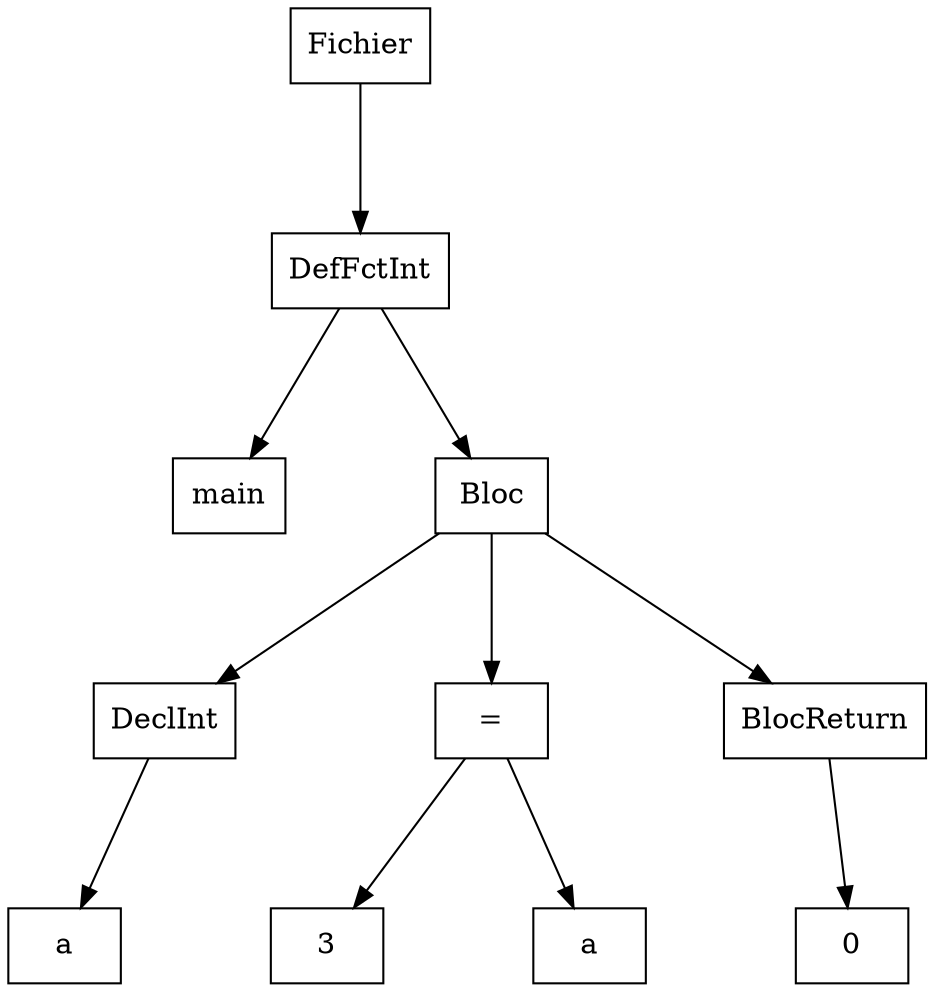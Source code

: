 digraph "ast"{

	nodesep=1;
	ranksep=1;

	N0 [label="Fichier", shape="box"];
	N1 [label="DefFctInt", shape="box"];
	N2 [label="main", shape="box"];
	N3 [label="Bloc", shape="box"];
	N4 [label="DeclInt", shape="box"];
	N5 [label="a", shape="box"];
	N6 [label="=", shape="box"];
	N7 [label="3", shape="box"];
	N8 [label="a", shape="box"];
	N9 [label="BlocReturn", shape="box"];
	N10 [label="0", shape="box"];

	N1 -> N2; 
	N4 -> N5; 
	N3 -> N4; 
	N6 -> N7; 
	N6 -> N8; 
	N3 -> N6; 
	N9 -> N10; 
	N3 -> N9; 
	N1 -> N3; 
	N0 -> N1; 
}
